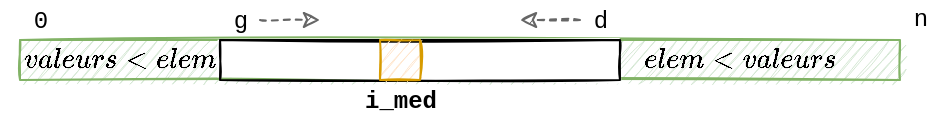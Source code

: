 <mxfile scale="4" border="0">
    <diagram id="zcjRhHv8CTLXdRoGBuVu" name="Page-1">
        <mxGraphModel dx="755" dy="734" grid="1" gridSize="10" guides="1" tooltips="1" connect="1" arrows="1" fold="1" page="1" pageScale="1" pageWidth="583" pageHeight="827" math="1" shadow="0">
            <root>
                <mxCell id="0"/>
                <mxCell id="1" parent="0"/>
                <mxCell id="2" value="" style="whiteSpace=wrap;html=1;fillColor=#d5e8d4;strokeColor=#82b366;sketch=1;" parent="1" vertex="1">
                    <mxGeometry x="80" y="80" width="440" height="20" as="geometry"/>
                </mxCell>
                <mxCell id="3" value="&lt;font face=&quot;Courier New&quot;&gt;0&lt;/font&gt;" style="text;html=1;align=center;verticalAlign=middle;resizable=0;points=[];autosize=1;strokeColor=none;fillColor=none;sketch=1;" parent="1" vertex="1">
                    <mxGeometry x="80" y="60" width="20" height="20" as="geometry"/>
                </mxCell>
                <mxCell id="4" value="n" style="text;html=1;align=center;verticalAlign=middle;resizable=0;points=[];autosize=1;strokeColor=none;fillColor=none;fontFamily=Courier New;sketch=1;" parent="1" vertex="1">
                    <mxGeometry x="520" y="60" width="20" height="20" as="geometry"/>
                </mxCell>
                <mxCell id="19" style="edgeStyle=none;html=1;dashed=1;fontFamily=Helvetica;fillColor=#f5f5f5;strokeColor=#666666;sketch=1;" parent="1" source="6" edge="1">
                    <mxGeometry relative="1" as="geometry">
                        <mxPoint x="230" y="70" as="targetPoint"/>
                    </mxGeometry>
                </mxCell>
                <mxCell id="6" value="&lt;font face=&quot;Courier New&quot;&gt;g&lt;/font&gt;" style="text;html=1;align=center;verticalAlign=middle;resizable=0;points=[];autosize=1;strokeColor=none;fillColor=none;sketch=1;" parent="1" vertex="1">
                    <mxGeometry x="180" y="60" width="20" height="20" as="geometry"/>
                </mxCell>
                <mxCell id="18" style="edgeStyle=none;html=1;fontFamily=Helvetica;fillColor=#f5f5f5;strokeColor=#666666;dashed=1;sketch=1;" parent="1" source="7" edge="1">
                    <mxGeometry relative="1" as="geometry">
                        <mxPoint x="330" y="70" as="targetPoint"/>
                    </mxGeometry>
                </mxCell>
                <mxCell id="7" value="&lt;font face=&quot;Courier New&quot;&gt;d&lt;/font&gt;" style="text;html=1;align=center;verticalAlign=middle;resizable=0;points=[];autosize=1;strokeColor=none;fillColor=none;sketch=1;" parent="1" vertex="1">
                    <mxGeometry x="360" y="60" width="20" height="20" as="geometry"/>
                </mxCell>
                <mxCell id="8" value="" style="whiteSpace=wrap;html=1;fontFamily=Courier New;sketch=1;" parent="1" vertex="1">
                    <mxGeometry x="180" y="80" width="200" height="20" as="geometry"/>
                </mxCell>
                <mxCell id="9" value="$$valeurs &amp;lt; elem$$" style="text;html=1;align=center;verticalAlign=middle;resizable=0;points=[];autosize=1;strokeColor=none;fillColor=none;fontFamily=Helvetica;sketch=1;" parent="1" vertex="1">
                    <mxGeometry x="70" y="80" width="120" height="20" as="geometry"/>
                </mxCell>
                <mxCell id="10" value="$$elem &amp;lt; valeurs$$" style="text;html=1;align=center;verticalAlign=middle;resizable=0;points=[];autosize=1;strokeColor=none;fillColor=none;fontFamily=Helvetica;sketch=1;" parent="1" vertex="1">
                    <mxGeometry x="380" y="80" width="120" height="20" as="geometry"/>
                </mxCell>
                <mxCell id="13" value="&lt;font face=&quot;Courier New&quot;&gt;i_med&lt;/font&gt;" style="text;html=1;align=center;verticalAlign=middle;resizable=0;points=[];autosize=1;strokeColor=none;fillColor=none;fontStyle=1;sketch=1;" parent="1" vertex="1">
                    <mxGeometry x="245" y="100" width="50" height="20" as="geometry"/>
                </mxCell>
                <mxCell id="17" value="" style="whiteSpace=wrap;html=1;fontFamily=Courier New;fillColor=#ffe6cc;strokeColor=#d79b00;sketch=1;" parent="1" vertex="1">
                    <mxGeometry x="260" y="80" width="20" height="20" as="geometry"/>
                </mxCell>
            </root>
        </mxGraphModel>
    </diagram>
</mxfile>